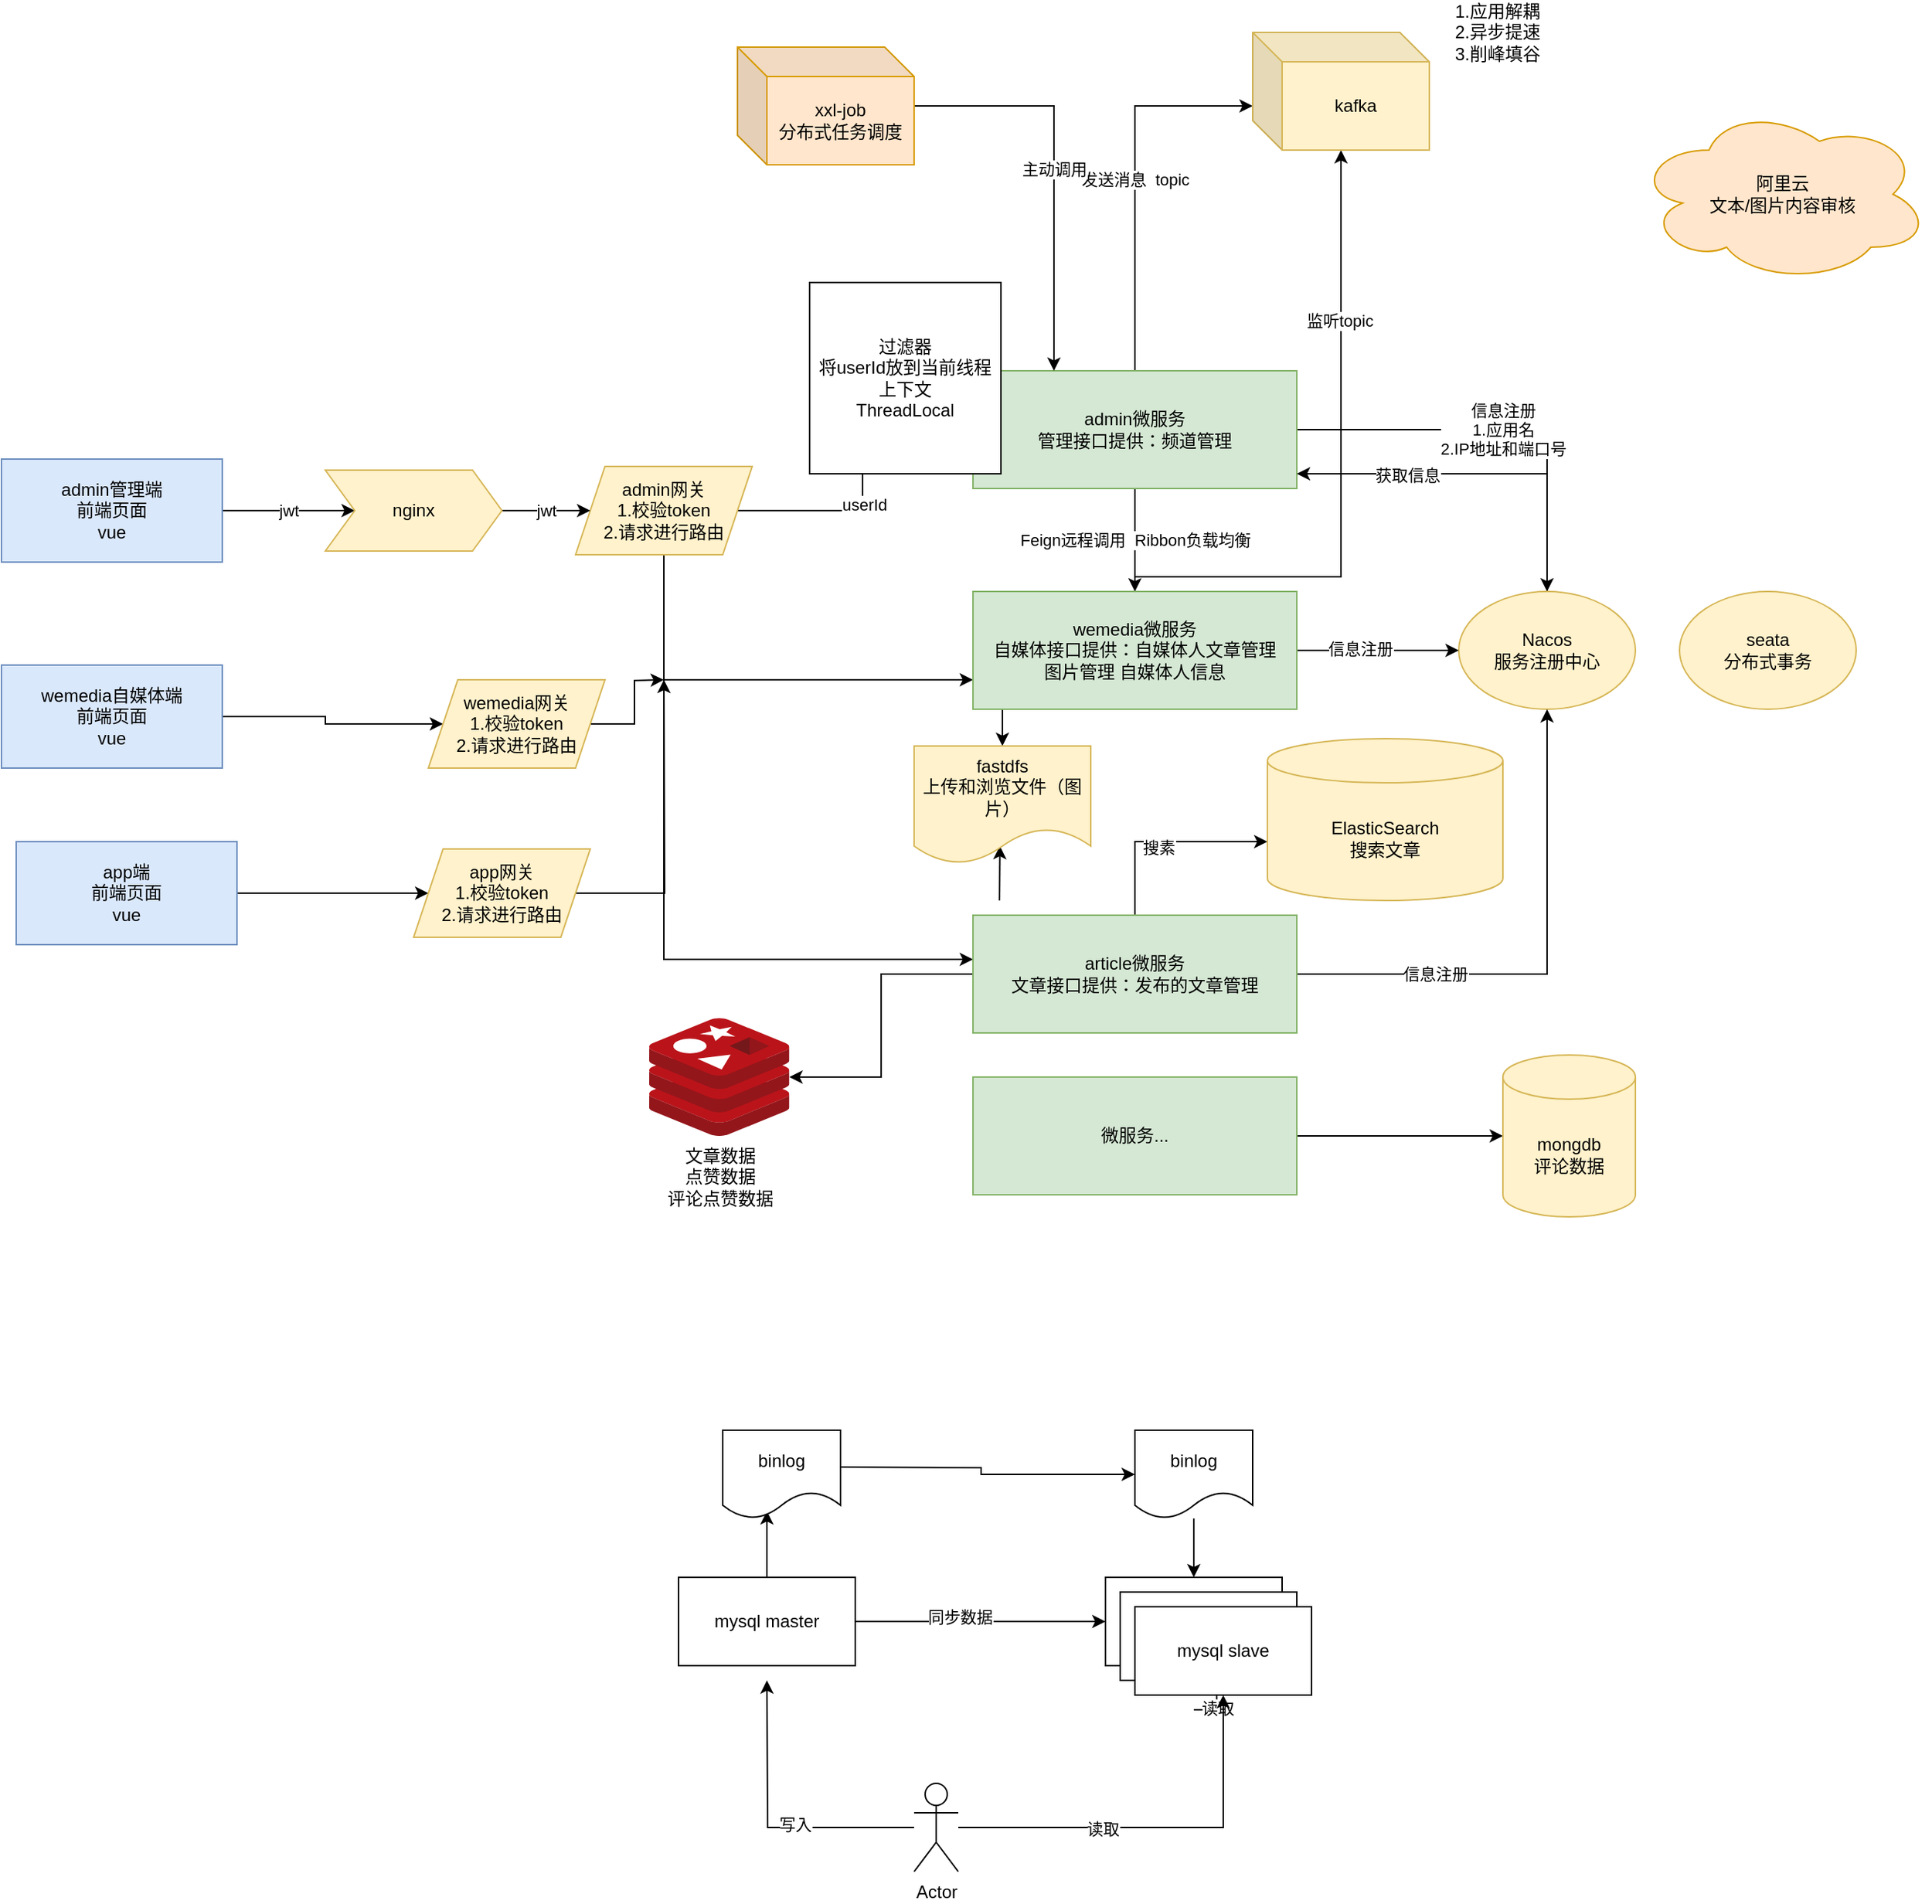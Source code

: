 <mxfile version="13.7.3" type="device"><diagram id="-zEGYqXvBef27yZJba9G" name="第 1 页"><mxGraphModel dx="1944" dy="1879" grid="1" gridSize="10" guides="1" tooltips="1" connect="1" arrows="1" fold="1" page="1" pageScale="1" pageWidth="827" pageHeight="1169" math="0" shadow="0"><root><mxCell id="0"/><mxCell id="1" parent="0"/><mxCell id="EXyc4yKLlpzurFokVamw-21" value="Feign远程调用&amp;nbsp; Ribbon负载均衡" style="edgeStyle=orthogonalEdgeStyle;rounded=0;orthogonalLoop=1;jettySize=auto;html=1;entryX=0.5;entryY=0;entryDx=0;entryDy=0;" edge="1" parent="1" source="EXyc4yKLlpzurFokVamw-1" target="EXyc4yKLlpzurFokVamw-17"><mxGeometry relative="1" as="geometry"/></mxCell><mxCell id="EXyc4yKLlpzurFokVamw-25" value="信息注册&lt;br&gt;1.应用名&lt;br&gt;2.IP地址和端口号" style="edgeStyle=orthogonalEdgeStyle;rounded=0;orthogonalLoop=1;jettySize=auto;html=1;" edge="1" parent="1" source="EXyc4yKLlpzurFokVamw-1" target="EXyc4yKLlpzurFokVamw-9"><mxGeometry relative="1" as="geometry"/></mxCell><mxCell id="EXyc4yKLlpzurFokVamw-73" value="发送消息&amp;nbsp; topic" style="edgeStyle=orthogonalEdgeStyle;rounded=0;orthogonalLoop=1;jettySize=auto;html=1;" edge="1" parent="1" source="EXyc4yKLlpzurFokVamw-1" target="EXyc4yKLlpzurFokVamw-71"><mxGeometry relative="1" as="geometry"><Array as="points"><mxPoint x="570"/><mxPoint x="710"/></Array></mxGeometry></mxCell><mxCell id="EXyc4yKLlpzurFokVamw-1" value="admin微服务&lt;br&gt;管理接口提供：频道管理" style="rounded=0;whiteSpace=wrap;html=1;fillColor=#d5e8d4;strokeColor=#82b366;" vertex="1" parent="1"><mxGeometry x="460" y="180" width="220" height="80" as="geometry"/></mxCell><mxCell id="EXyc4yKLlpzurFokVamw-38" value="jwt" style="edgeStyle=orthogonalEdgeStyle;rounded=0;orthogonalLoop=1;jettySize=auto;html=1;entryX=0;entryY=0.5;entryDx=0;entryDy=0;" edge="1" parent="1" source="EXyc4yKLlpzurFokVamw-2" target="EXyc4yKLlpzurFokVamw-37"><mxGeometry relative="1" as="geometry"/></mxCell><mxCell id="EXyc4yKLlpzurFokVamw-2" value="admin管理端&lt;br&gt;前端页面&lt;br&gt;vue" style="rounded=0;whiteSpace=wrap;html=1;fillColor=#dae8fc;strokeColor=#6c8ebf;" vertex="1" parent="1"><mxGeometry x="-200" y="240" width="150" height="70" as="geometry"/></mxCell><mxCell id="EXyc4yKLlpzurFokVamw-27" style="edgeStyle=orthogonalEdgeStyle;rounded=0;orthogonalLoop=1;jettySize=auto;html=1;" edge="1" parent="1" source="EXyc4yKLlpzurFokVamw-9" target="EXyc4yKLlpzurFokVamw-1"><mxGeometry relative="1" as="geometry"><Array as="points"><mxPoint x="850" y="250"/></Array></mxGeometry></mxCell><mxCell id="EXyc4yKLlpzurFokVamw-28" value="获取信息" style="edgeLabel;html=1;align=center;verticalAlign=middle;resizable=0;points=[];" vertex="1" connectable="0" parent="EXyc4yKLlpzurFokVamw-27"><mxGeometry x="0.4" y="1" relative="1" as="geometry"><mxPoint as="offset"/></mxGeometry></mxCell><mxCell id="EXyc4yKLlpzurFokVamw-9" value="Nacos&lt;br&gt;服务注册中心" style="ellipse;whiteSpace=wrap;html=1;fillColor=#fff2cc;strokeColor=#d6b656;" vertex="1" parent="1"><mxGeometry x="790" y="330" width="120" height="80" as="geometry"/></mxCell><mxCell id="EXyc4yKLlpzurFokVamw-15" style="edgeStyle=orthogonalEdgeStyle;rounded=0;orthogonalLoop=1;jettySize=auto;html=1;" edge="1" parent="1" source="EXyc4yKLlpzurFokVamw-13" target="EXyc4yKLlpzurFokVamw-1"><mxGeometry relative="1" as="geometry"/></mxCell><mxCell id="EXyc4yKLlpzurFokVamw-16" value="userId" style="edgeLabel;html=1;align=center;verticalAlign=middle;resizable=0;points=[];" vertex="1" connectable="0" parent="EXyc4yKLlpzurFokVamw-15"><mxGeometry x="-0.166" y="-1" relative="1" as="geometry"><mxPoint as="offset"/></mxGeometry></mxCell><mxCell id="EXyc4yKLlpzurFokVamw-18" style="edgeStyle=orthogonalEdgeStyle;rounded=0;orthogonalLoop=1;jettySize=auto;html=1;" edge="1" parent="1" source="EXyc4yKLlpzurFokVamw-13" target="EXyc4yKLlpzurFokVamw-17"><mxGeometry relative="1" as="geometry"><Array as="points"><mxPoint x="250" y="390"/></Array></mxGeometry></mxCell><mxCell id="EXyc4yKLlpzurFokVamw-20" style="edgeStyle=orthogonalEdgeStyle;rounded=0;orthogonalLoop=1;jettySize=auto;html=1;" edge="1" parent="1" source="EXyc4yKLlpzurFokVamw-13" target="EXyc4yKLlpzurFokVamw-19"><mxGeometry relative="1" as="geometry"><Array as="points"><mxPoint x="250" y="580"/></Array></mxGeometry></mxCell><mxCell id="EXyc4yKLlpzurFokVamw-13" value="admin网关&lt;br&gt;1.校验token&lt;br&gt;2.请求进行路由" style="shape=parallelogram;perimeter=parallelogramPerimeter;whiteSpace=wrap;html=1;fixedSize=1;fillColor=#fff2cc;strokeColor=#d6b656;" vertex="1" parent="1"><mxGeometry x="190" y="245" width="120" height="60" as="geometry"/></mxCell><mxCell id="EXyc4yKLlpzurFokVamw-22" style="edgeStyle=orthogonalEdgeStyle;rounded=0;orthogonalLoop=1;jettySize=auto;html=1;" edge="1" parent="1" source="EXyc4yKLlpzurFokVamw-17" target="EXyc4yKLlpzurFokVamw-9"><mxGeometry relative="1" as="geometry"/></mxCell><mxCell id="EXyc4yKLlpzurFokVamw-24" value="信息注册" style="edgeLabel;html=1;align=center;verticalAlign=middle;resizable=0;points=[];" vertex="1" connectable="0" parent="EXyc4yKLlpzurFokVamw-22"><mxGeometry x="-0.218" y="1" relative="1" as="geometry"><mxPoint as="offset"/></mxGeometry></mxCell><mxCell id="EXyc4yKLlpzurFokVamw-68" style="edgeStyle=orthogonalEdgeStyle;rounded=0;orthogonalLoop=1;jettySize=auto;html=1;entryX=0.5;entryY=0;entryDx=0;entryDy=0;exitX=0.179;exitY=0.994;exitDx=0;exitDy=0;exitPerimeter=0;" edge="1" parent="1" source="EXyc4yKLlpzurFokVamw-17" target="EXyc4yKLlpzurFokVamw-67"><mxGeometry relative="1" as="geometry"/></mxCell><mxCell id="EXyc4yKLlpzurFokVamw-74" style="edgeStyle=orthogonalEdgeStyle;rounded=0;orthogonalLoop=1;jettySize=auto;html=1;" edge="1" parent="1" source="EXyc4yKLlpzurFokVamw-17" target="EXyc4yKLlpzurFokVamw-71"><mxGeometry relative="1" as="geometry"><Array as="points"><mxPoint x="570" y="320"/><mxPoint x="710" y="320"/></Array></mxGeometry></mxCell><mxCell id="EXyc4yKLlpzurFokVamw-75" value="监听topic" style="edgeLabel;html=1;align=center;verticalAlign=middle;resizable=0;points=[];" vertex="1" connectable="0" parent="EXyc4yKLlpzurFokVamw-74"><mxGeometry x="0.473" y="1" relative="1" as="geometry"><mxPoint as="offset"/></mxGeometry></mxCell><mxCell id="EXyc4yKLlpzurFokVamw-17" value="wemedia微服务&lt;br&gt;自媒体接口提供：自媒体人文章管理&lt;br&gt;图片管理 自媒体人信息" style="rounded=0;whiteSpace=wrap;html=1;fillColor=#d5e8d4;strokeColor=#82b366;" vertex="1" parent="1"><mxGeometry x="460" y="330" width="220" height="80" as="geometry"/></mxCell><mxCell id="EXyc4yKLlpzurFokVamw-23" style="edgeStyle=orthogonalEdgeStyle;rounded=0;orthogonalLoop=1;jettySize=auto;html=1;entryX=0.5;entryY=1;entryDx=0;entryDy=0;" edge="1" parent="1" source="EXyc4yKLlpzurFokVamw-19" target="EXyc4yKLlpzurFokVamw-9"><mxGeometry relative="1" as="geometry"/></mxCell><mxCell id="EXyc4yKLlpzurFokVamw-26" value="信息注册" style="edgeLabel;html=1;align=center;verticalAlign=middle;resizable=0;points=[];" vertex="1" connectable="0" parent="EXyc4yKLlpzurFokVamw-23"><mxGeometry x="-0.464" relative="1" as="geometry"><mxPoint as="offset"/></mxGeometry></mxCell><mxCell id="EXyc4yKLlpzurFokVamw-69" style="edgeStyle=orthogonalEdgeStyle;rounded=0;orthogonalLoop=1;jettySize=auto;html=1;entryX=0.486;entryY=0.849;entryDx=0;entryDy=0;entryPerimeter=0;" edge="1" parent="1" target="EXyc4yKLlpzurFokVamw-67"><mxGeometry relative="1" as="geometry"><mxPoint x="478" y="540" as="sourcePoint"/></mxGeometry></mxCell><mxCell id="EXyc4yKLlpzurFokVamw-93" style="edgeStyle=orthogonalEdgeStyle;rounded=0;orthogonalLoop=1;jettySize=auto;html=1;" edge="1" parent="1" source="EXyc4yKLlpzurFokVamw-19" target="EXyc4yKLlpzurFokVamw-92"><mxGeometry relative="1" as="geometry"/></mxCell><mxCell id="EXyc4yKLlpzurFokVamw-98" style="edgeStyle=orthogonalEdgeStyle;rounded=0;orthogonalLoop=1;jettySize=auto;html=1;" edge="1" parent="1" source="EXyc4yKLlpzurFokVamw-19" target="EXyc4yKLlpzurFokVamw-97"><mxGeometry relative="1" as="geometry"><Array as="points"><mxPoint x="570" y="500"/></Array></mxGeometry></mxCell><mxCell id="EXyc4yKLlpzurFokVamw-99" value="搜素" style="edgeLabel;html=1;align=center;verticalAlign=middle;resizable=0;points=[];" vertex="1" connectable="0" parent="EXyc4yKLlpzurFokVamw-98"><mxGeometry x="-0.343" y="-16" relative="1" as="geometry"><mxPoint as="offset"/></mxGeometry></mxCell><mxCell id="EXyc4yKLlpzurFokVamw-19" value="article微服务&lt;br&gt;文章接口提供：发布的文章管理" style="rounded=0;whiteSpace=wrap;html=1;fillColor=#d5e8d4;strokeColor=#82b366;" vertex="1" parent="1"><mxGeometry x="460" y="550" width="220" height="80" as="geometry"/></mxCell><mxCell id="EXyc4yKLlpzurFokVamw-39" value="jwt" style="edgeStyle=orthogonalEdgeStyle;rounded=0;orthogonalLoop=1;jettySize=auto;html=1;" edge="1" parent="1" source="EXyc4yKLlpzurFokVamw-37" target="EXyc4yKLlpzurFokVamw-13"><mxGeometry relative="1" as="geometry"/></mxCell><mxCell id="EXyc4yKLlpzurFokVamw-37" value="nginx" style="shape=step;perimeter=stepPerimeter;whiteSpace=wrap;html=1;fixedSize=1;fillColor=#fff2cc;strokeColor=#d6b656;" vertex="1" parent="1"><mxGeometry x="20" y="247.5" width="120" height="55" as="geometry"/></mxCell><mxCell id="EXyc4yKLlpzurFokVamw-46" style="edgeStyle=orthogonalEdgeStyle;rounded=0;orthogonalLoop=1;jettySize=auto;html=1;" edge="1" parent="1" source="EXyc4yKLlpzurFokVamw-44" target="EXyc4yKLlpzurFokVamw-45"><mxGeometry relative="1" as="geometry"/></mxCell><mxCell id="EXyc4yKLlpzurFokVamw-47" value="同步数据" style="edgeLabel;html=1;align=center;verticalAlign=middle;resizable=0;points=[];" vertex="1" connectable="0" parent="EXyc4yKLlpzurFokVamw-46"><mxGeometry x="-0.169" y="3" relative="1" as="geometry"><mxPoint as="offset"/></mxGeometry></mxCell><mxCell id="EXyc4yKLlpzurFokVamw-59" style="edgeStyle=orthogonalEdgeStyle;rounded=0;orthogonalLoop=1;jettySize=auto;html=1;" edge="1" parent="1" source="EXyc4yKLlpzurFokVamw-44"><mxGeometry relative="1" as="geometry"><mxPoint x="320" y="955" as="targetPoint"/></mxGeometry></mxCell><mxCell id="EXyc4yKLlpzurFokVamw-44" value="mysql master" style="rounded=0;whiteSpace=wrap;html=1;" vertex="1" parent="1"><mxGeometry x="260" y="1000" width="120" height="60" as="geometry"/></mxCell><mxCell id="EXyc4yKLlpzurFokVamw-45" value="redis slave" style="rounded=0;whiteSpace=wrap;html=1;" vertex="1" parent="1"><mxGeometry x="550" y="1000" width="120" height="60" as="geometry"/></mxCell><mxCell id="EXyc4yKLlpzurFokVamw-49" style="edgeStyle=orthogonalEdgeStyle;rounded=0;orthogonalLoop=1;jettySize=auto;html=1;" edge="1" parent="1" source="EXyc4yKLlpzurFokVamw-48"><mxGeometry relative="1" as="geometry"><mxPoint x="320" y="1070" as="targetPoint"/></mxGeometry></mxCell><mxCell id="EXyc4yKLlpzurFokVamw-50" value="写入" style="edgeLabel;html=1;align=center;verticalAlign=middle;resizable=0;points=[];" vertex="1" connectable="0" parent="EXyc4yKLlpzurFokVamw-49"><mxGeometry x="-0.189" y="-2" relative="1" as="geometry"><mxPoint as="offset"/></mxGeometry></mxCell><mxCell id="EXyc4yKLlpzurFokVamw-51" style="edgeStyle=orthogonalEdgeStyle;rounded=0;orthogonalLoop=1;jettySize=auto;html=1;entryX=0.63;entryY=1.011;entryDx=0;entryDy=0;entryPerimeter=0;" edge="1" parent="1" target="EXyc4yKLlpzurFokVamw-45"><mxGeometry relative="1" as="geometry"><mxPoint x="610.059" y="1090" as="sourcePoint"/></mxGeometry></mxCell><mxCell id="EXyc4yKLlpzurFokVamw-52" value="读取" style="edgeLabel;html=1;align=center;verticalAlign=middle;resizable=0;points=[];" vertex="1" connectable="0" parent="EXyc4yKLlpzurFokVamw-51"><mxGeometry x="-0.269" y="-1" relative="1" as="geometry"><mxPoint x="-1" as="offset"/></mxGeometry></mxCell><mxCell id="EXyc4yKLlpzurFokVamw-48" value="Actor" style="shape=umlActor;verticalLabelPosition=bottom;verticalAlign=top;html=1;outlineConnect=0;" vertex="1" parent="1"><mxGeometry x="420" y="1140" width="30" height="60" as="geometry"/></mxCell><mxCell id="EXyc4yKLlpzurFokVamw-53" value="redis slave" style="rounded=0;whiteSpace=wrap;html=1;" vertex="1" parent="1"><mxGeometry x="560" y="1010" width="120" height="60" as="geometry"/></mxCell><mxCell id="EXyc4yKLlpzurFokVamw-55" value="mysql slave" style="rounded=0;whiteSpace=wrap;html=1;" vertex="1" parent="1"><mxGeometry x="570" y="1020" width="120" height="60" as="geometry"/></mxCell><mxCell id="EXyc4yKLlpzurFokVamw-56" style="edgeStyle=orthogonalEdgeStyle;rounded=0;orthogonalLoop=1;jettySize=auto;html=1;" edge="1" parent="1" source="EXyc4yKLlpzurFokVamw-48" target="EXyc4yKLlpzurFokVamw-55"><mxGeometry relative="1" as="geometry"><mxPoint x="450" y="1170.059" as="sourcePoint"/><mxPoint x="625.6" y="1150.66" as="targetPoint"/></mxGeometry></mxCell><mxCell id="EXyc4yKLlpzurFokVamw-57" value="读取" style="edgeLabel;html=1;align=center;verticalAlign=middle;resizable=0;points=[];" vertex="1" connectable="0" parent="EXyc4yKLlpzurFokVamw-56"><mxGeometry x="-0.269" y="-1" relative="1" as="geometry"><mxPoint x="-1" as="offset"/></mxGeometry></mxCell><mxCell id="EXyc4yKLlpzurFokVamw-61" style="edgeStyle=orthogonalEdgeStyle;rounded=0;orthogonalLoop=1;jettySize=auto;html=1;" edge="1" parent="1" target="EXyc4yKLlpzurFokVamw-60"><mxGeometry relative="1" as="geometry"><mxPoint x="360" y="925" as="sourcePoint"/></mxGeometry></mxCell><mxCell id="EXyc4yKLlpzurFokVamw-58" value="binlog" style="shape=document;whiteSpace=wrap;html=1;boundedLbl=1;" vertex="1" parent="1"><mxGeometry x="290" y="900" width="80" height="60" as="geometry"/></mxCell><mxCell id="EXyc4yKLlpzurFokVamw-62" style="edgeStyle=orthogonalEdgeStyle;rounded=0;orthogonalLoop=1;jettySize=auto;html=1;" edge="1" parent="1" source="EXyc4yKLlpzurFokVamw-60" target="EXyc4yKLlpzurFokVamw-45"><mxGeometry relative="1" as="geometry"/></mxCell><mxCell id="EXyc4yKLlpzurFokVamw-60" value="binlog" style="shape=document;whiteSpace=wrap;html=1;boundedLbl=1;" vertex="1" parent="1"><mxGeometry x="570" y="900" width="80" height="60" as="geometry"/></mxCell><mxCell id="EXyc4yKLlpzurFokVamw-64" value="seata&lt;br&gt;分布式事务" style="ellipse;whiteSpace=wrap;html=1;fillColor=#fff2cc;strokeColor=#d6b656;" vertex="1" parent="1"><mxGeometry x="940" y="330" width="120" height="80" as="geometry"/></mxCell><mxCell id="EXyc4yKLlpzurFokVamw-67" value="fastdfs&lt;br&gt;上传和浏览文件（图片）" style="shape=document;whiteSpace=wrap;html=1;boundedLbl=1;fillColor=#fff2cc;strokeColor=#d6b656;" vertex="1" parent="1"><mxGeometry x="420" y="435" width="120" height="80" as="geometry"/></mxCell><mxCell id="EXyc4yKLlpzurFokVamw-70" value="过滤器&lt;br&gt;将userId放到当前线程上下文&lt;br&gt;ThreadLocal" style="whiteSpace=wrap;html=1;aspect=fixed;" vertex="1" parent="1"><mxGeometry x="349" y="120" width="130" height="130" as="geometry"/></mxCell><mxCell id="EXyc4yKLlpzurFokVamw-71" value="kafka" style="shape=cube;whiteSpace=wrap;html=1;boundedLbl=1;backgroundOutline=1;darkOpacity=0.05;darkOpacity2=0.1;fillColor=#fff2cc;strokeColor=#d6b656;" vertex="1" parent="1"><mxGeometry x="650" y="-50" width="120" height="80" as="geometry"/></mxCell><mxCell id="EXyc4yKLlpzurFokVamw-78" value="1.应用解耦&lt;br&gt;2.异步提速&lt;br&gt;3.削峰填谷" style="text;html=1;strokeColor=none;fillColor=none;align=center;verticalAlign=middle;whiteSpace=wrap;rounded=0;" vertex="1" parent="1"><mxGeometry x="740" y="-60" width="153" height="20" as="geometry"/></mxCell><mxCell id="EXyc4yKLlpzurFokVamw-79" value="阿里云&lt;br&gt;文本/图片内容审核" style="ellipse;shape=cloud;whiteSpace=wrap;html=1;fillColor=#ffe6cc;strokeColor=#d79b00;" vertex="1" parent="1"><mxGeometry x="910" width="200" height="120" as="geometry"/></mxCell><mxCell id="EXyc4yKLlpzurFokVamw-81" value="主动调用" style="edgeStyle=orthogonalEdgeStyle;rounded=0;orthogonalLoop=1;jettySize=auto;html=1;entryX=0.25;entryY=0;entryDx=0;entryDy=0;" edge="1" parent="1" source="EXyc4yKLlpzurFokVamw-80" target="EXyc4yKLlpzurFokVamw-1"><mxGeometry relative="1" as="geometry"/></mxCell><mxCell id="EXyc4yKLlpzurFokVamw-80" value="xxl-job&lt;br&gt;分布式任务调度" style="shape=cube;whiteSpace=wrap;html=1;boundedLbl=1;backgroundOutline=1;darkOpacity=0.05;darkOpacity2=0.1;fillColor=#ffe6cc;strokeColor=#d79b00;" vertex="1" parent="1"><mxGeometry x="300" y="-40" width="120" height="80" as="geometry"/></mxCell><mxCell id="EXyc4yKLlpzurFokVamw-87" style="edgeStyle=orthogonalEdgeStyle;rounded=0;orthogonalLoop=1;jettySize=auto;html=1;" edge="1" parent="1" source="EXyc4yKLlpzurFokVamw-82" target="EXyc4yKLlpzurFokVamw-85"><mxGeometry relative="1" as="geometry"/></mxCell><mxCell id="EXyc4yKLlpzurFokVamw-82" value="wemedia自媒体端&lt;br&gt;前端页面&lt;br&gt;vue" style="rounded=0;whiteSpace=wrap;html=1;fillColor=#dae8fc;strokeColor=#6c8ebf;" vertex="1" parent="1"><mxGeometry x="-200" y="380" width="150" height="70" as="geometry"/></mxCell><mxCell id="EXyc4yKLlpzurFokVamw-88" style="edgeStyle=orthogonalEdgeStyle;rounded=0;orthogonalLoop=1;jettySize=auto;html=1;" edge="1" parent="1" source="EXyc4yKLlpzurFokVamw-83" target="EXyc4yKLlpzurFokVamw-86"><mxGeometry relative="1" as="geometry"/></mxCell><mxCell id="EXyc4yKLlpzurFokVamw-83" value="app端&lt;br&gt;前端页面&lt;br&gt;vue" style="rounded=0;whiteSpace=wrap;html=1;fillColor=#dae8fc;strokeColor=#6c8ebf;" vertex="1" parent="1"><mxGeometry x="-190" y="500" width="150" height="70" as="geometry"/></mxCell><mxCell id="EXyc4yKLlpzurFokVamw-89" style="edgeStyle=orthogonalEdgeStyle;rounded=0;orthogonalLoop=1;jettySize=auto;html=1;" edge="1" parent="1" source="EXyc4yKLlpzurFokVamw-85"><mxGeometry relative="1" as="geometry"><mxPoint x="250" y="390" as="targetPoint"/></mxGeometry></mxCell><mxCell id="EXyc4yKLlpzurFokVamw-85" value="wemedia网关&lt;br&gt;1.校验token&lt;br&gt;2.请求进行路由" style="shape=parallelogram;perimeter=parallelogramPerimeter;whiteSpace=wrap;html=1;fixedSize=1;fillColor=#fff2cc;strokeColor=#d6b656;" vertex="1" parent="1"><mxGeometry x="90" y="390" width="120" height="60" as="geometry"/></mxCell><mxCell id="EXyc4yKLlpzurFokVamw-90" style="edgeStyle=orthogonalEdgeStyle;rounded=0;orthogonalLoop=1;jettySize=auto;html=1;" edge="1" parent="1" source="EXyc4yKLlpzurFokVamw-86"><mxGeometry relative="1" as="geometry"><mxPoint x="250" y="390" as="targetPoint"/></mxGeometry></mxCell><mxCell id="EXyc4yKLlpzurFokVamw-86" value="app网关&lt;br&gt;1.校验token&lt;br&gt;2.请求进行路由" style="shape=parallelogram;perimeter=parallelogramPerimeter;whiteSpace=wrap;html=1;fixedSize=1;fillColor=#fff2cc;strokeColor=#d6b656;" vertex="1" parent="1"><mxGeometry x="80" y="505" width="120" height="60" as="geometry"/></mxCell><mxCell id="EXyc4yKLlpzurFokVamw-96" style="edgeStyle=orthogonalEdgeStyle;rounded=0;orthogonalLoop=1;jettySize=auto;html=1;entryX=0;entryY=0.5;entryDx=0;entryDy=0;entryPerimeter=0;" edge="1" parent="1" source="EXyc4yKLlpzurFokVamw-91" target="EXyc4yKLlpzurFokVamw-95"><mxGeometry relative="1" as="geometry"/></mxCell><mxCell id="EXyc4yKLlpzurFokVamw-91" value="微服务..." style="rounded=0;whiteSpace=wrap;html=1;fillColor=#d5e8d4;strokeColor=#82b366;" vertex="1" parent="1"><mxGeometry x="460" y="660" width="220" height="80" as="geometry"/></mxCell><mxCell id="EXyc4yKLlpzurFokVamw-92" value="文章数据&lt;br&gt;点赞数据&lt;br&gt;评论点赞数据" style="aspect=fixed;html=1;points=[];align=center;image;fontSize=12;image=img/lib/mscae/Cache_Redis_Product.svg;" vertex="1" parent="1"><mxGeometry x="240" y="620" width="95.24" height="80" as="geometry"/></mxCell><mxCell id="EXyc4yKLlpzurFokVamw-95" value="mongdb&lt;br&gt;评论数据" style="shape=cylinder3;whiteSpace=wrap;html=1;boundedLbl=1;backgroundOutline=1;size=15;fillColor=#fff2cc;strokeColor=#d6b656;" vertex="1" parent="1"><mxGeometry x="820" y="645" width="90" height="110" as="geometry"/></mxCell><mxCell id="EXyc4yKLlpzurFokVamw-97" value="ElasticSearch&lt;br&gt;搜索文章" style="shape=cylinder3;whiteSpace=wrap;html=1;boundedLbl=1;backgroundOutline=1;size=15;fillColor=#fff2cc;strokeColor=#d6b656;" vertex="1" parent="1"><mxGeometry x="660" y="430" width="160" height="110" as="geometry"/></mxCell></root></mxGraphModel></diagram></mxfile>